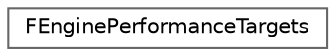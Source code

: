 digraph "Graphical Class Hierarchy"
{
 // INTERACTIVE_SVG=YES
 // LATEX_PDF_SIZE
  bgcolor="transparent";
  edge [fontname=Helvetica,fontsize=10,labelfontname=Helvetica,labelfontsize=10];
  node [fontname=Helvetica,fontsize=10,shape=box,height=0.2,width=0.4];
  rankdir="LR";
  Node0 [id="Node000000",label="FEnginePerformanceTargets",height=0.2,width=0.4,color="grey40", fillcolor="white", style="filled",URL="$d0/dce/structFEnginePerformanceTargets.html",tooltip=" "];
}
